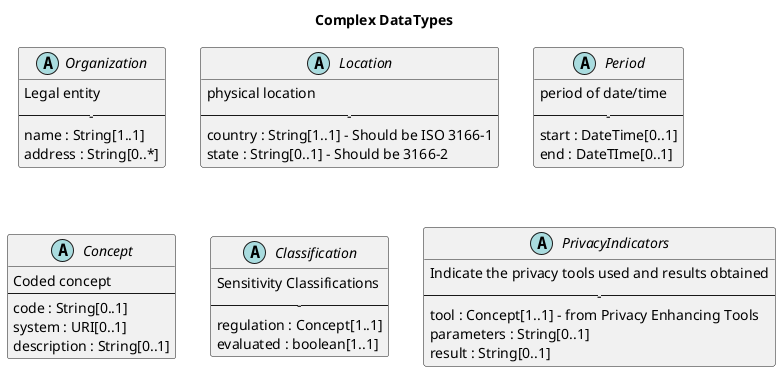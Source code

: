 @startuml 
title Complex DataTypes

abstract class Organization {
    Legal entity
    -----
    name : String[1..1]
    address : String[0..*]
}

abstract class Location {
    physical location
    -----
    country : String[1..1] - Should be ISO 3166-1
    state : String[0..1] - Should be 3166-2
}
abstract class Period {
    period of date/time
    -----
    start : DateTime[0..1]
    end : DateTIme[0..1]
}
abstract class Concept {
    Coded concept 
    ----
    code : String[0..1]
    system : URI[0..1]
    description : String[0..1]
}

abstract class Classification {
    Sensitivity Classifications
    -----
    regulation : Concept[1..1]
    evaluated : boolean[1..1]
}

abstract class PrivacyIndicators {
    Indicate the privacy tools used and results obtained
    -----
    tool : Concept[1..1] - from Privacy Enhancing Tools
    parameters : String[0..1]
    result : String[0..1]
}
@enduml
